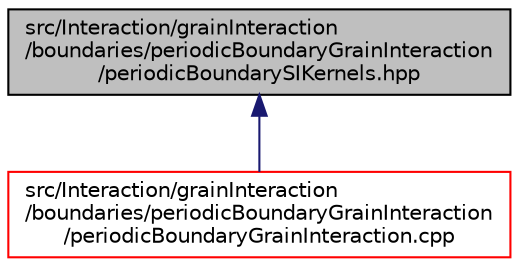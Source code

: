 digraph "src/Interaction/grainInteraction/boundaries/periodicBoundaryGrainInteraction/periodicBoundarySIKernels.hpp"
{
 // LATEX_PDF_SIZE
  edge [fontname="Helvetica",fontsize="10",labelfontname="Helvetica",labelfontsize="10"];
  node [fontname="Helvetica",fontsize="10",shape=record];
  Node1 [label="src/Interaction/grainInteraction\l/boundaries/periodicBoundaryGrainInteraction\l/periodicBoundarySIKernels.hpp",height=0.2,width=0.4,color="black", fillcolor="grey75", style="filled", fontcolor="black",tooltip=" "];
  Node1 -> Node2 [dir="back",color="midnightblue",fontsize="10",style="solid",fontname="Helvetica"];
  Node2 [label="src/Interaction/grainInteraction\l/boundaries/periodicBoundaryGrainInteraction\l/periodicBoundaryGrainInteraction.cpp",height=0.2,width=0.4,color="red", fillcolor="white", style="filled",URL="$periodicBoundaryGrainInteraction_8cpp.html",tooltip=" "];
}
